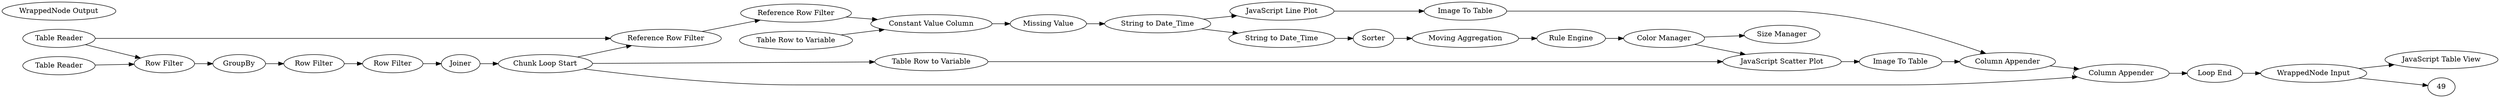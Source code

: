 digraph {
	1 [label="Table Reader"]
	2 [label="Table Reader"]
	9 [label="JavaScript Line Plot"]
	23 [label="JavaScript Scatter Plot"]
	7 [label="Reference Row Filter"]
	8 [label="Reference Row Filter"]
	10 [label="Table Row to Variable"]
	11 [label="Constant Value Column"]
	12 [label="String to Date_Time"]
	13 [label="Missing Value"]
	18 [label=Sorter]
	19 [label="String to Date_Time"]
	20 [label="Moving Aggregation"]
	21 [label="Rule Engine"]
	22 [label="Color Manager"]
	36 [label="Chunk Loop Start"]
	37 [label="Image To Table"]
	38 [label="Image To Table"]
	39 [label="Column Appender"]
	40 [label="Table Row to Variable"]
	41 [label="Column Appender"]
	42 [label="Loop End"]
	45 [label="Column Resorter"]
	47 [label="Size Manager"]
	32 [label=GroupBy]
	33 [label="Row Filter"]
	34 [label="Row Filter"]
	35 [label=Joiner]
	43 [label="Row Filter"]
	44 [label="JavaScript Table View"]
	45 [label="WrappedNode Input"]
	46 [label="WrappedNode Output"]
	7 -> 8
	8 -> 11
	10 -> 11
	11 -> 13
	13 -> 12
	18 -> 20
	19 -> 18
	20 -> 21
	21 -> 22
	32 -> 34
	33 -> 32
	34 -> 43
	43 -> 35
	45 -> 44
	1 -> 33
	1 -> 7
	2 -> 33
	9 -> 37
	23 -> 38
	12 -> 19
	12 -> 9
	22 -> 23
	22 -> 47
	36 -> 40
	36 -> 41
	36 -> 7
	37 -> 39
	38 -> 39
	39 -> 41
	40 -> 23
	41 -> 42
	42 -> 45
	45 -> 49
	35 -> 36
	rankdir=LR
}
